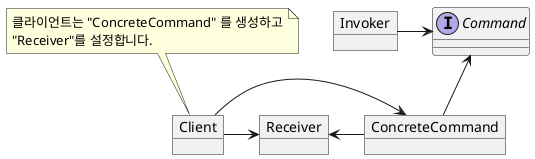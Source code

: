 @startuml

object "Client" as c
object "Receiver" as r
object "ConcreteCommand" as cc
object "Invoker" as i
interface "Command" as ic

c -right-> r
cc -left-> r
c -right-> cc

i -right-> ic
cc -up-> ic

note top of c
클라이언트는 "ConcreteCommand" 를 생성하고
"Receiver"를 설정합니다.
end note

@enduml
